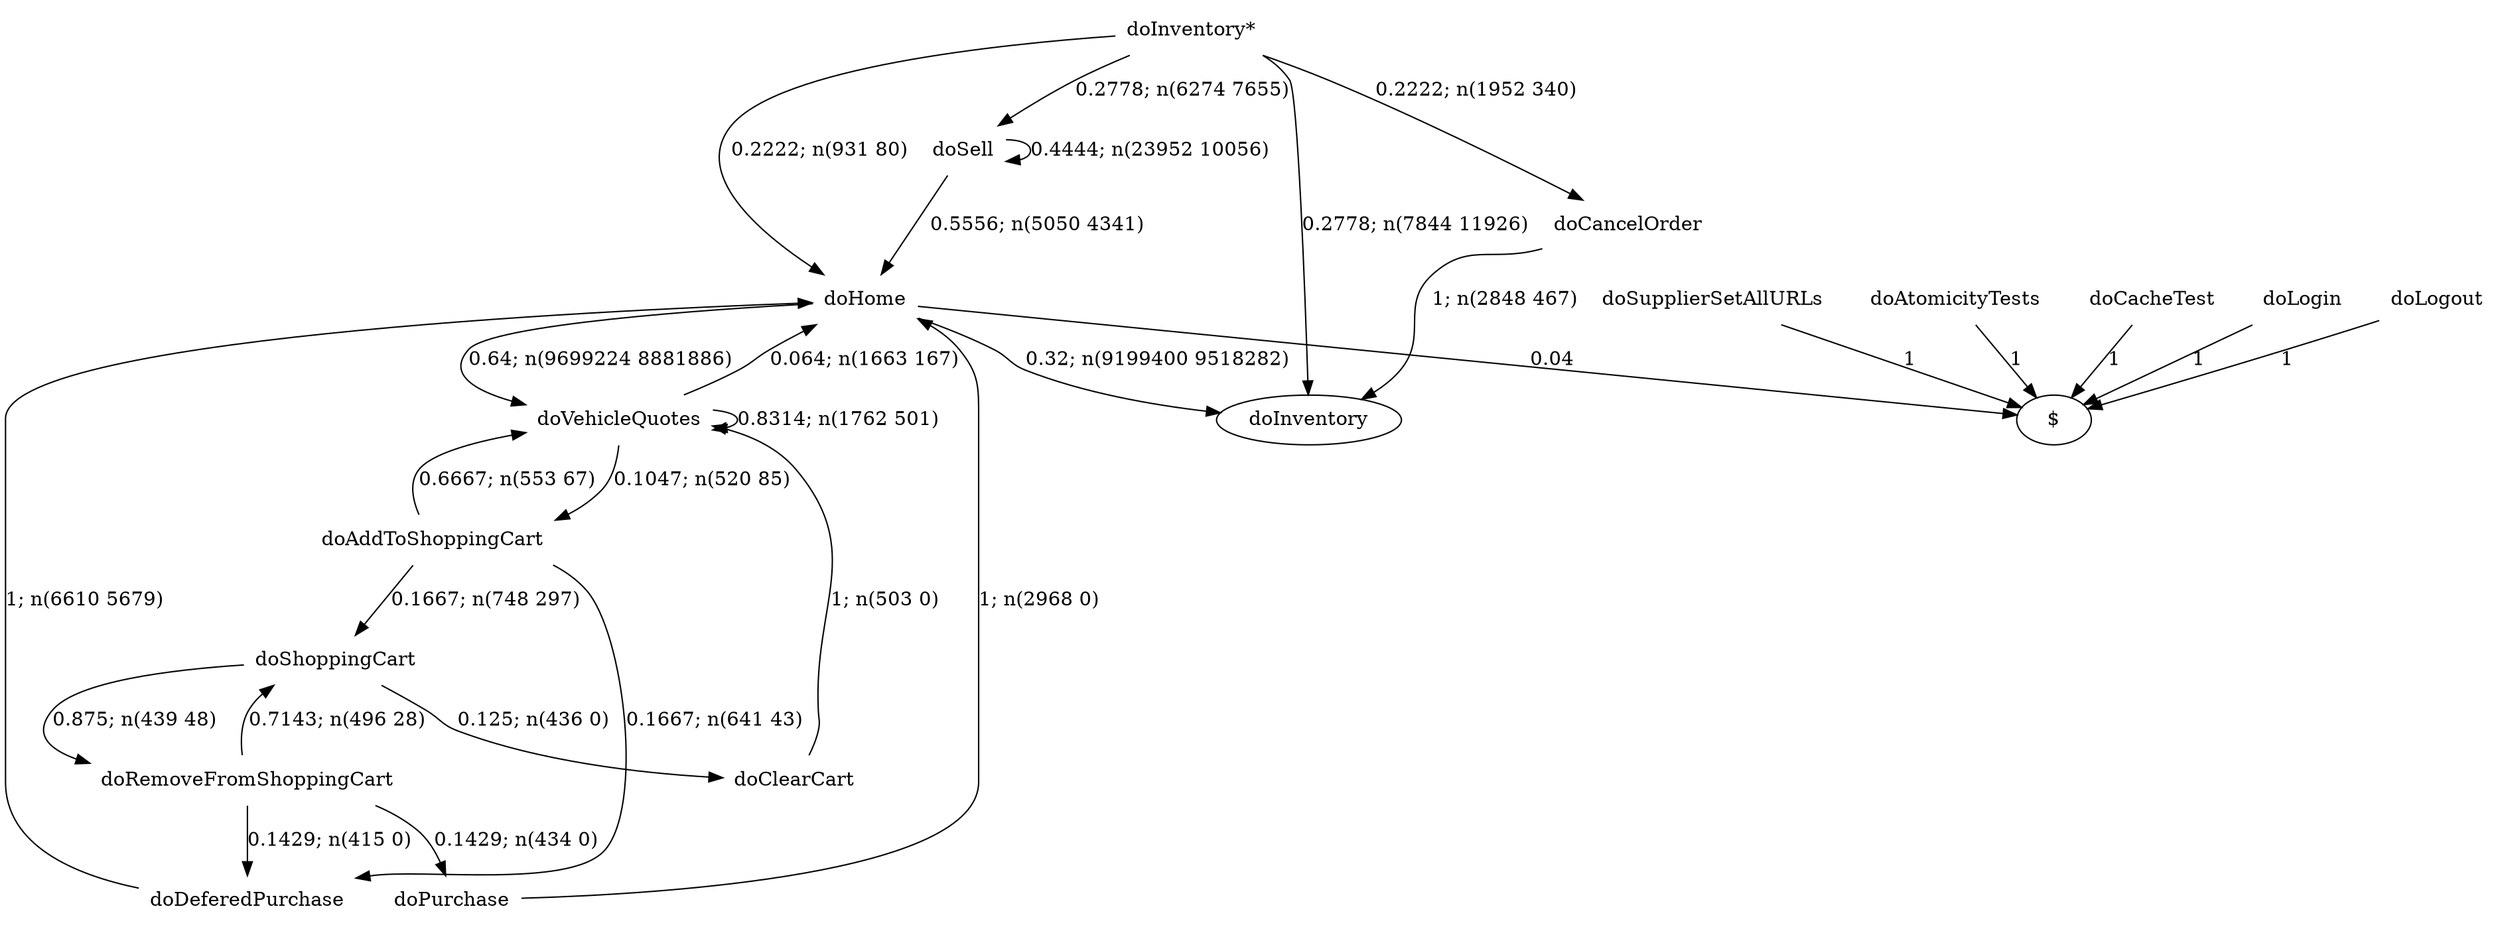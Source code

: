 digraph G {"doInventory*" [label="doInventory*",shape=none];"doSupplierSetAllURLs" [label="doSupplierSetAllURLs",shape=none];"doAtomicityTests" [label="doAtomicityTests",shape=none];"doCacheTest" [label="doCacheTest",shape=none];"doLogin" [label="doLogin",shape=none];"doVehicleQuotes" [label="doVehicleQuotes",shape=none];"doAddToShoppingCart" [label="doAddToShoppingCart",shape=none];"doDeferedPurchase" [label="doDeferedPurchase",shape=none];"doHome" [label="doHome",shape=none];"doShoppingCart" [label="doShoppingCart",shape=none];"doClearCart" [label="doClearCart",shape=none];"doPurchase" [label="doPurchase",shape=none];"doSell" [label="doSell",shape=none];"doLogout" [label="doLogout",shape=none];"doCancelOrder" [label="doCancelOrder",shape=none];"doRemoveFromShoppingCart" [label="doRemoveFromShoppingCart",shape=none];"doInventory*"->"doInventory" [style=solid,label="0.2778; n(7844 11926)"];"doInventory*"->"doHome" [style=solid,label="0.2222; n(931 80)"];"doInventory*"->"doSell" [style=solid,label="0.2778; n(6274 7655)"];"doInventory*"->"doCancelOrder" [style=solid,label="0.2222; n(1952 340)"];"doSupplierSetAllURLs"->"$" [style=solid,label="1"];"doAtomicityTests"->"$" [style=solid,label="1"];"doCacheTest"->"$" [style=solid,label="1"];"doLogin"->"$" [style=solid,label="1"];"doVehicleQuotes"->"doVehicleQuotes" [style=solid,label="0.8314; n(1762 501)"];"doVehicleQuotes"->"doAddToShoppingCart" [style=solid,label="0.1047; n(520 85)"];"doVehicleQuotes"->"doHome" [style=solid,label="0.064; n(1663 167)"];"doAddToShoppingCart"->"doVehicleQuotes" [style=solid,label="0.6667; n(553 67)"];"doAddToShoppingCart"->"doDeferedPurchase" [style=solid,label="0.1667; n(641 43)"];"doAddToShoppingCart"->"doShoppingCart" [style=solid,label="0.1667; n(748 297)"];"doDeferedPurchase"->"doHome" [style=solid,label="1; n(6610 5679)"];"doHome"->"doInventory" [style=solid,label="0.32; n(9199400 9518282)"];"doHome"->"doVehicleQuotes" [style=solid,label="0.64; n(9699224 8881886)"];"doHome"->"$" [style=solid,label="0.04"];"doShoppingCart"->"doClearCart" [style=solid,label="0.125; n(436 0)"];"doShoppingCart"->"doRemoveFromShoppingCart" [style=solid,label="0.875; n(439 48)"];"doClearCart"->"doVehicleQuotes" [style=solid,label="1; n(503 0)"];"doPurchase"->"doHome" [style=solid,label="1; n(2968 0)"];"doSell"->"doHome" [style=solid,label="0.5556; n(5050 4341)"];"doSell"->"doSell" [style=solid,label="0.4444; n(23952 10056)"];"doLogout"->"$" [style=solid,label="1"];"doCancelOrder"->"doInventory" [style=solid,label="1; n(2848 467)"];"doRemoveFromShoppingCart"->"doDeferedPurchase" [style=solid,label="0.1429; n(415 0)"];"doRemoveFromShoppingCart"->"doShoppingCart" [style=solid,label="0.7143; n(496 28)"];"doRemoveFromShoppingCart"->"doPurchase" [style=solid,label="0.1429; n(434 0)"];}